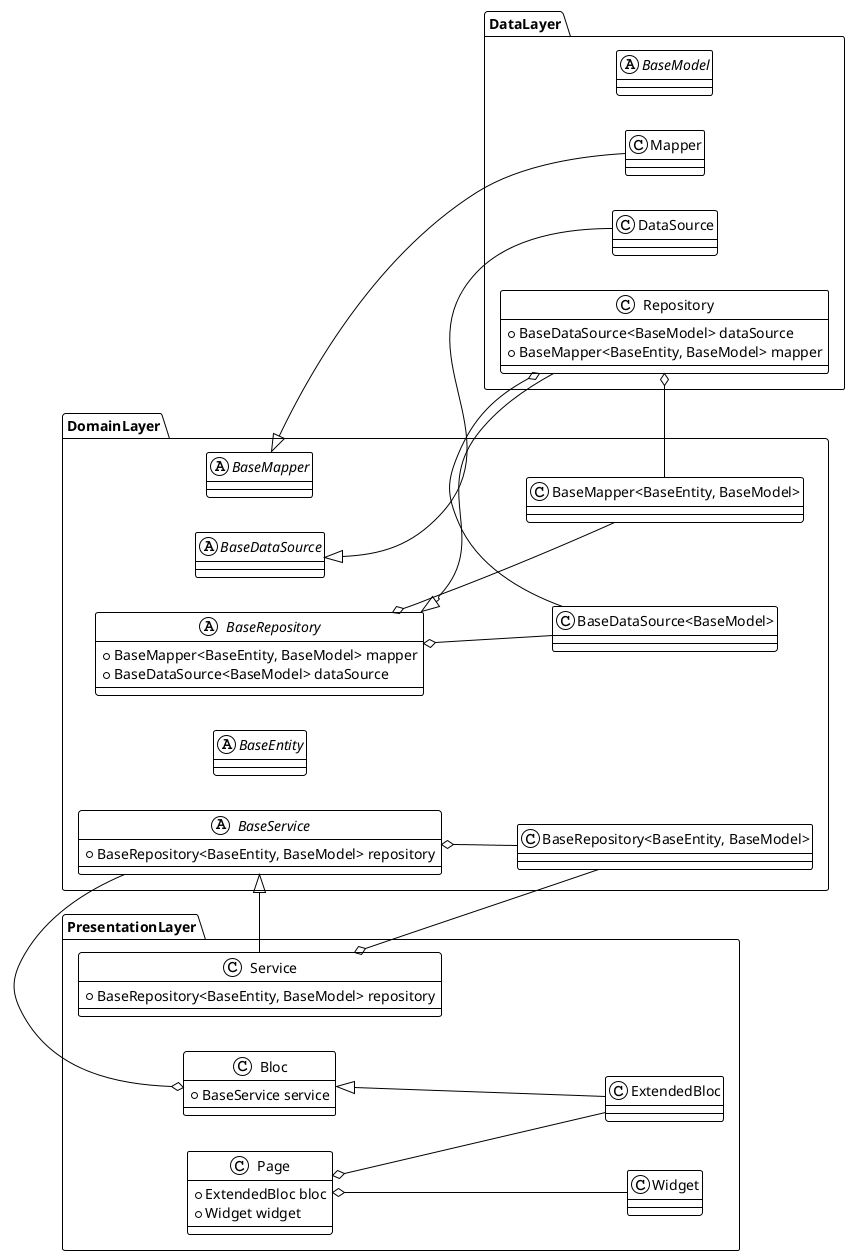 @startuml
!theme plain

set namespaceSeparator ::

left to right direction

abstract class "DataLayer::BaseModel" {
}

class "DataLayer::Mapper" {
}

"DomainLayer::BaseMapper" <|-- "DataLayer::Mapper"

class "DataLayer::DataSource" {
}

"DomainLayer::BaseDataSource" <|-- "DataLayer::DataSource"

class "DataLayer::Repository" {
  +BaseDataSource<BaseModel> dataSource
  +BaseMapper<BaseEntity, BaseModel> mapper
}

"DataLayer::Repository" o-- "DomainLayer::BaseDataSource<BaseModel>"
"DataLayer::Repository" o-- "DomainLayer::BaseMapper<BaseEntity, BaseModel>"
"DomainLayer::BaseRepository" <|-- "DataLayer::Repository"

abstract class "DomainLayer::BaseEntity" {
}

abstract class "DomainLayer::BaseMapper" {
}

abstract class "DomainLayer::BaseDataSource" {
}

abstract class "DomainLayer::BaseRepository" {
  +BaseMapper<BaseEntity, BaseModel> mapper
  +BaseDataSource<BaseModel> dataSource
}

"DomainLayer::BaseRepository" o-- "DomainLayer::BaseMapper<BaseEntity, BaseModel>"
"DomainLayer::BaseRepository" o-- "DomainLayer::BaseDataSource<BaseModel>"

abstract class "DomainLayer::BaseService" {
  +BaseRepository<BaseEntity, BaseModel> repository
}

"DomainLayer::BaseService" o-- "DomainLayer::BaseRepository<BaseEntity, BaseModel>"

class "PresentationLayer::Service" {
  +BaseRepository<BaseEntity, BaseModel> repository
}

"PresentationLayer::Service" o-- "DomainLayer::BaseRepository<BaseEntity, BaseModel>"
"DomainLayer::BaseService" <|-- "PresentationLayer::Service"

class "PresentationLayer::ExtendedBloc" {
}

"PresentationLayer::Bloc" <|-- "PresentationLayer::ExtendedBloc"

class "PresentationLayer::Bloc" {
  +BaseService service
}

"PresentationLayer::Bloc" o-- "DomainLayer::BaseService"

class "PresentationLayer::Widget" {
}

class "PresentationLayer::Page" {
  +ExtendedBloc bloc
  +Widget widget
}

"PresentationLayer::Page" o-- "PresentationLayer::ExtendedBloc"
"PresentationLayer::Page" o-- "PresentationLayer::Widget"
@enduml
